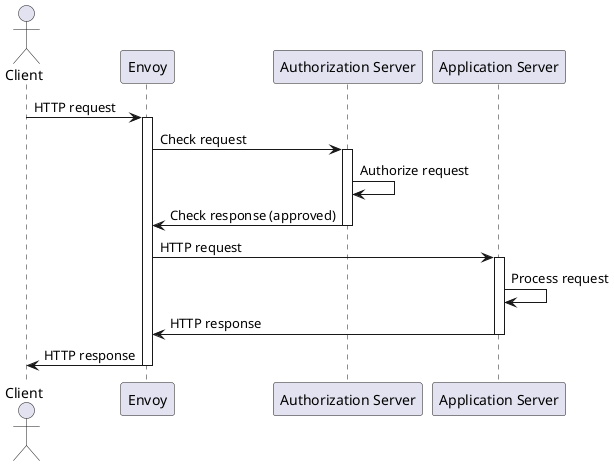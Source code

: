 @startuml

actor Client
participant Envoy
participant "Authorization Server"
participant "Application Server"

Client -> Envoy: HTTP request
activate Envoy

Envoy -> "Authorization Server": Check request
activate "Authorization Server"

"Authorization Server" -> "Authorization Server": Authorize request

"Authorization Server" -> Envoy: Check response (approved)
deactivate "Authorization Server"

Envoy -> "Application Server": HTTP request
activate "Application Server"
"Application Server" -> "Application Server": Process request
"Application Server" -> Envoy: HTTP response
deactivate "Application Server"

Envoy -> Client: HTTP response
deactivate Envoy

@enduml
